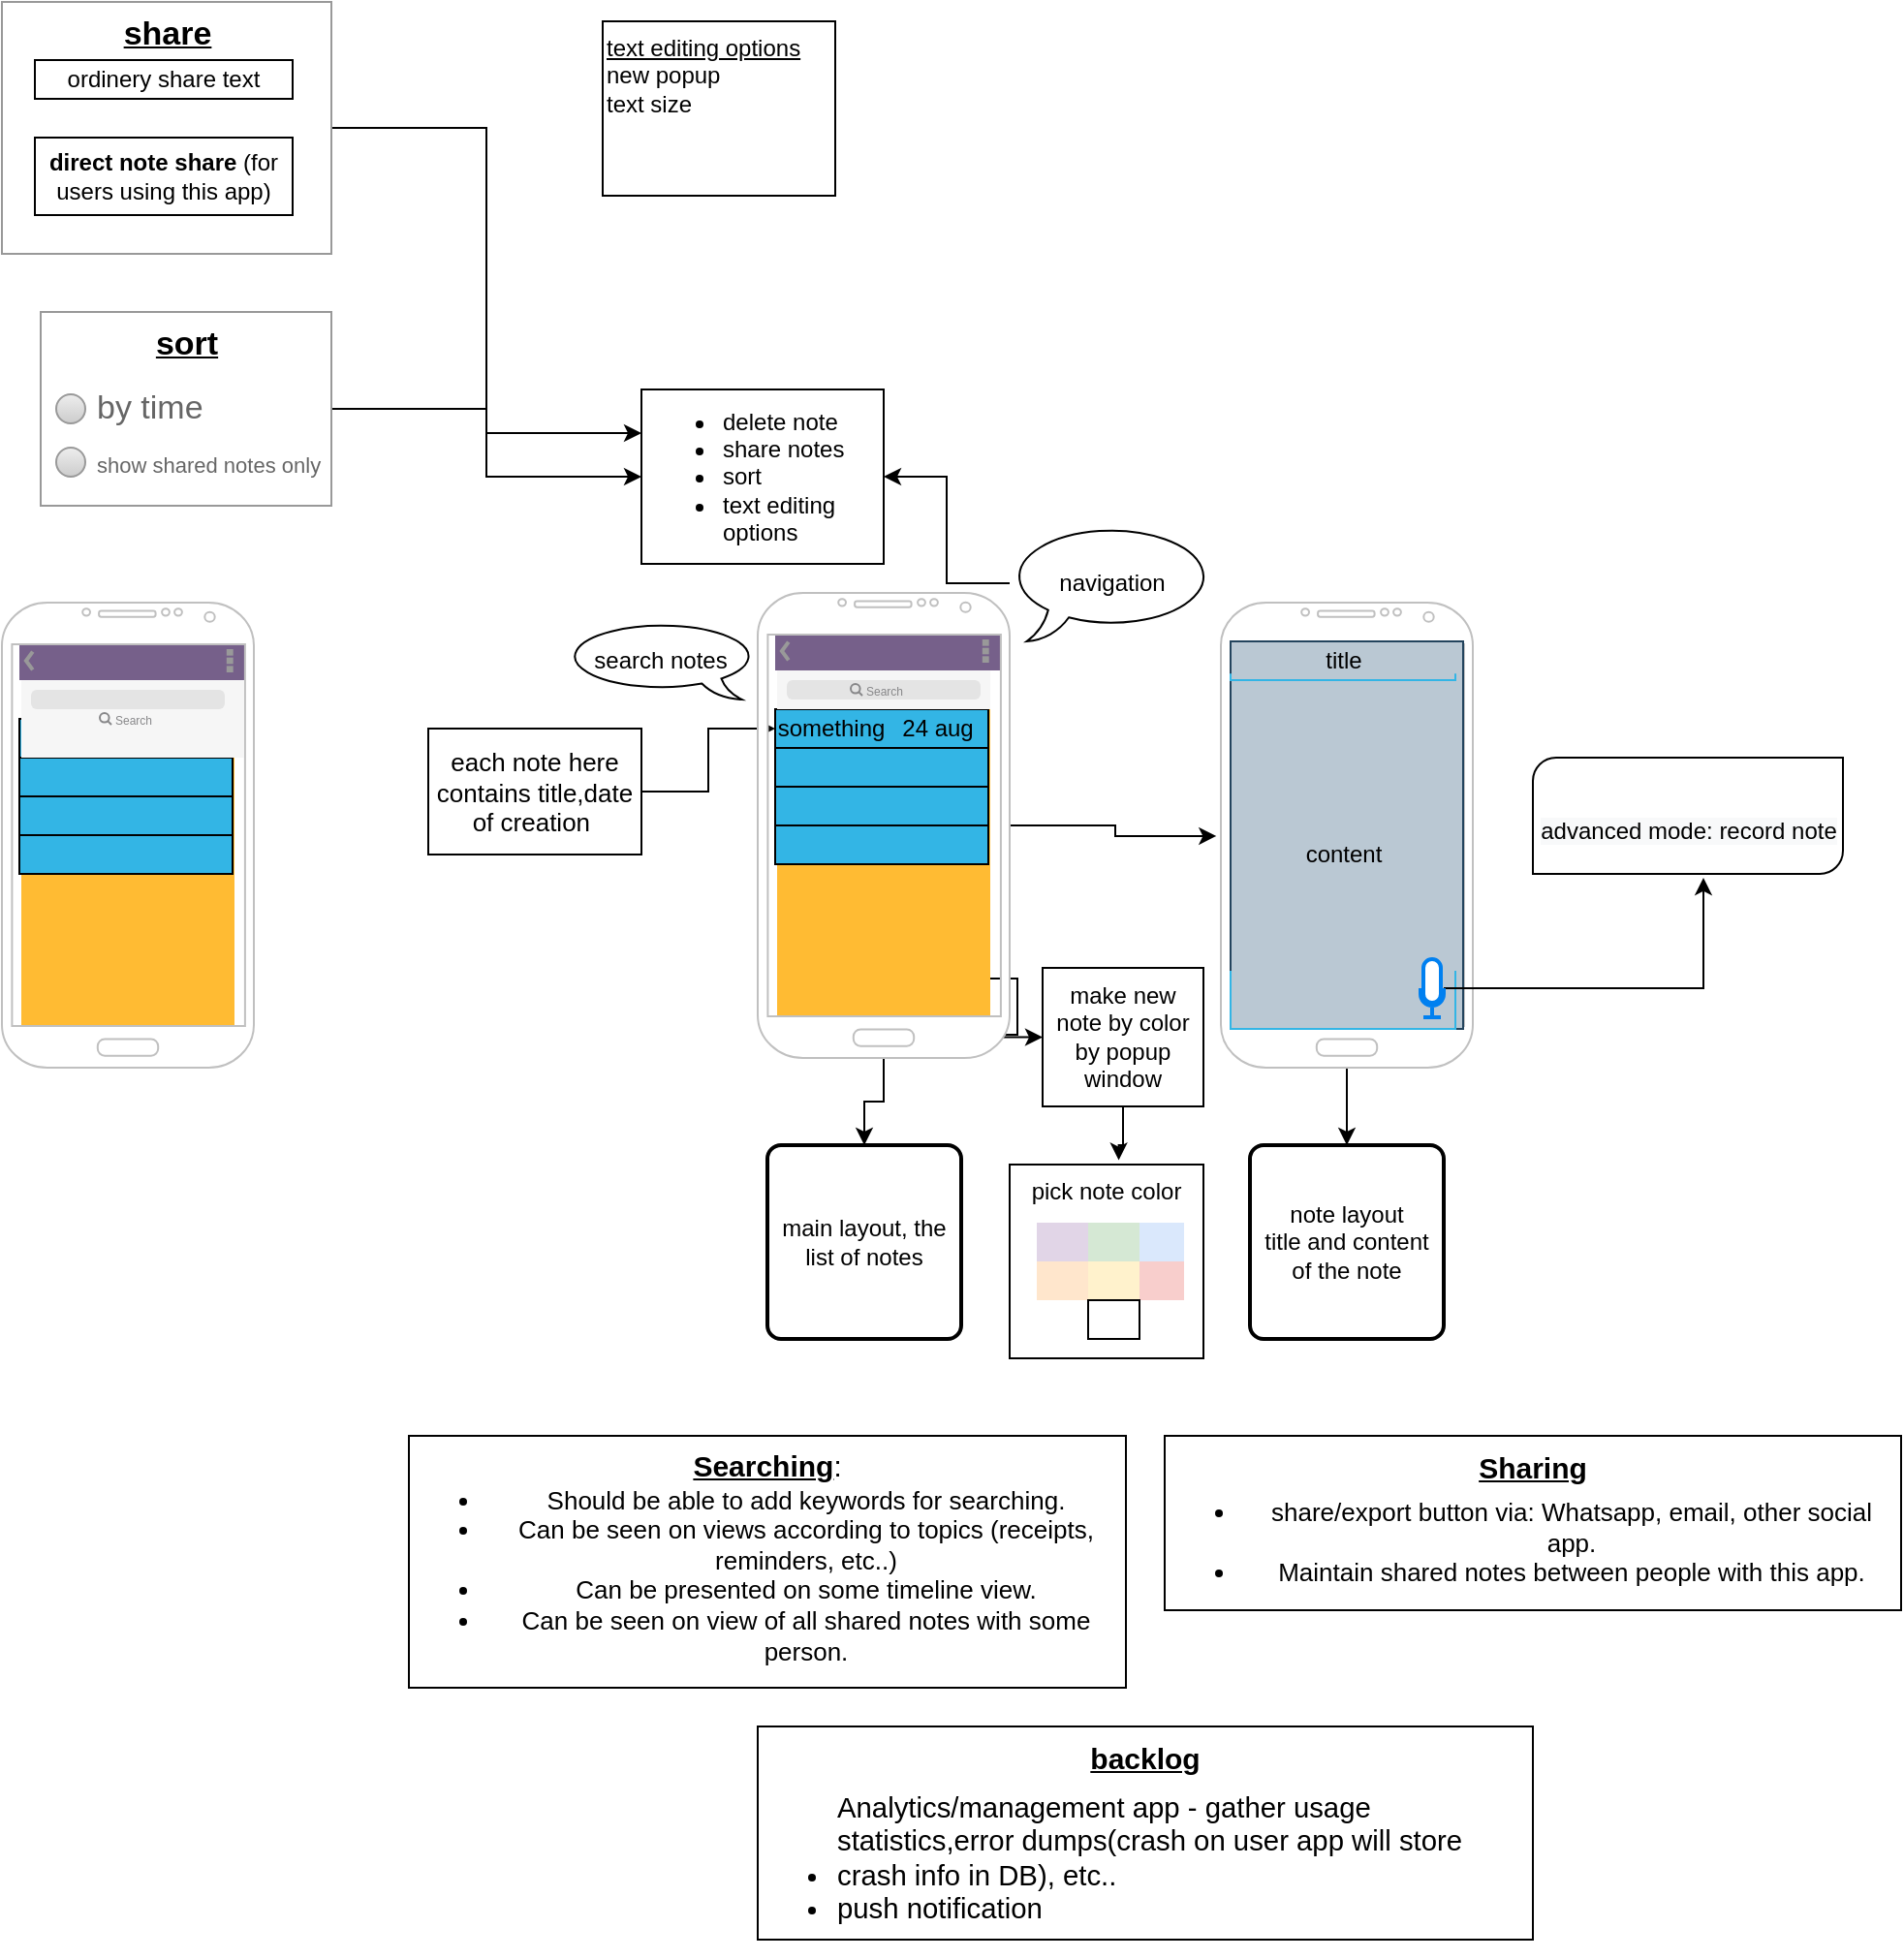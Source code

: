 <mxfile version="13.6.2" type="github">
  <diagram id="NjkErYbUsRQ1AUJ4HnzR" name="Page-1">
    <mxGraphModel dx="1716" dy="1685" grid="1" gridSize="10" guides="1" tooltips="1" connect="1" arrows="1" fold="1" page="1" pageScale="1" pageWidth="827" pageHeight="1169" background="#ffffff" math="0" shadow="0">
      <root>
        <mxCell id="0" />
        <mxCell id="1" parent="0" />
        <mxCell id="agwDChlDLnxI1bS5gnW9-53" style="edgeStyle=orthogonalEdgeStyle;rounded=0;orthogonalLoop=1;jettySize=auto;html=1;entryX=-0.018;entryY=0.502;entryDx=0;entryDy=0;entryPerimeter=0;" parent="1" source="agwDChlDLnxI1bS5gnW9-20" target="agwDChlDLnxI1bS5gnW9-22" edge="1">
          <mxGeometry relative="1" as="geometry" />
        </mxCell>
        <mxCell id="agwDChlDLnxI1bS5gnW9-54" style="edgeStyle=orthogonalEdgeStyle;rounded=0;orthogonalLoop=1;jettySize=auto;html=1;" parent="1" source="agwDChlDLnxI1bS5gnW9-20" target="agwDChlDLnxI1bS5gnW9-55" edge="1">
          <mxGeometry relative="1" as="geometry">
            <mxPoint x="255" y="440" as="targetPoint" />
          </mxGeometry>
        </mxCell>
        <mxCell id="agwDChlDLnxI1bS5gnW9-57" style="edgeStyle=orthogonalEdgeStyle;rounded=0;orthogonalLoop=1;jettySize=auto;html=1;" parent="1" source="agwDChlDLnxI1bS5gnW9-22" target="agwDChlDLnxI1bS5gnW9-56" edge="1">
          <mxGeometry relative="1" as="geometry" />
        </mxCell>
        <mxCell id="agwDChlDLnxI1bS5gnW9-22" value="" style="verticalLabelPosition=bottom;verticalAlign=top;html=1;shadow=0;dashed=0;strokeWidth=1;shape=mxgraph.android.phone2;strokeColor=#c0c0c0;" parent="1" vertex="1">
          <mxGeometry x="439" y="140" width="130" height="240" as="geometry" />
        </mxCell>
        <mxCell id="r0jqw6cAFXToY9zP-WhT-2" style="edgeStyle=orthogonalEdgeStyle;rounded=0;orthogonalLoop=1;jettySize=auto;html=1;entryX=1;entryY=0.5;entryDx=0;entryDy=0;" parent="1" source="agwDChlDLnxI1bS5gnW9-32" target="r0jqw6cAFXToY9zP-WhT-1" edge="1">
          <mxGeometry relative="1" as="geometry">
            <mxPoint x="140" y="60" as="targetPoint" />
          </mxGeometry>
        </mxCell>
        <mxCell id="agwDChlDLnxI1bS5gnW9-32" value="navigation" style="whiteSpace=wrap;html=1;shape=mxgraph.basic.oval_callout;direction=east;flipV=0;flipH=0;" parent="1" vertex="1">
          <mxGeometry x="330" y="100" width="106" height="60" as="geometry" />
        </mxCell>
        <mxCell id="agwDChlDLnxI1bS5gnW9-49" value="" style="verticalLabelPosition=bottom;verticalAlign=top;html=1;shadow=0;dashed=0;strokeWidth=1;strokeColor=#23445d;shape=rect;fillColor=#bac8d3;" parent="1" vertex="1">
          <mxGeometry x="444" y="160" width="120" height="200" as="geometry" />
        </mxCell>
        <mxCell id="agwDChlDLnxI1bS5gnW9-51" value="title" style="strokeWidth=1;html=1;shadow=0;dashed=0;shape=mxgraph.android.textfield;align=center;strokeColor=#33b5e5;pointerEvents=1" parent="1" vertex="1">
          <mxGeometry x="444" y="160" width="116" height="20" as="geometry" />
        </mxCell>
        <mxCell id="agwDChlDLnxI1bS5gnW9-52" value="content" style="strokeWidth=1;html=1;shadow=0;dashed=0;shape=mxgraph.android.textfield;align=center;strokeColor=#33b5e5;pointerEvents=1" parent="1" vertex="1">
          <mxGeometry x="444" y="180" width="116" height="180" as="geometry" />
        </mxCell>
        <mxCell id="agwDChlDLnxI1bS5gnW9-55" value="main layout, the list of notes&lt;span style=&quot;color: rgba(0 , 0 , 0 , 0) ; font-family: monospace ; font-size: 0px&quot;&gt;%3CmxGraphModel%3E%3Croot%3E%3CmxCell%20id%3D%220%22%2F%3E%3CmxCell%20id%3D%221%22%20parent%3D%220%22%2F%3E%3CmxCell%20id%3D%222%22%20value%3D%22title%22%20style%3D%22strokeWidth%3D1%3Bhtml%3D1%3Bshadow%3D0%3Bdashed%3D0%3Bshape%3Dmxgraph.android.textfield%3Balign%3Dcenter%3BstrokeColor%3D%2333b5e5%3BpointerEvents%3D1%22%20vertex%3D%221%22%20parent%3D%221%22%3E%3CmxGeometry%20x%3D%22444%22%20y%3D%22160%22%20width%3D%22116%22%20height%3D%2220%22%20as%3D%22geometry%22%2F%3E%3C%2FmxCell%3E%3C%2Froot%3E%3C%2FmxGraphModel%3E&lt;/span&gt;" style="rounded=1;whiteSpace=wrap;html=1;absoluteArcSize=1;arcSize=14;strokeWidth=2;" parent="1" vertex="1">
          <mxGeometry x="205" y="420" width="100" height="100" as="geometry" />
        </mxCell>
        <mxCell id="agwDChlDLnxI1bS5gnW9-56" value="note layout&lt;br&gt;title and content of the note" style="rounded=1;whiteSpace=wrap;html=1;absoluteArcSize=1;arcSize=14;strokeWidth=2;" parent="1" vertex="1">
          <mxGeometry x="454" y="420" width="100" height="100" as="geometry" />
        </mxCell>
        <mxCell id="r0jqw6cAFXToY9zP-WhT-1" value="&lt;ul&gt;&lt;li&gt;&lt;span&gt;delete note&lt;/span&gt;&lt;/li&gt;&lt;li&gt;&lt;span&gt;share notes&lt;/span&gt;&lt;/li&gt;&lt;li&gt;&lt;span&gt;sort&lt;/span&gt;&lt;/li&gt;&lt;li&gt;text editing options&lt;/li&gt;&lt;/ul&gt;" style="rounded=0;whiteSpace=wrap;html=1;align=left;" parent="1" vertex="1">
          <mxGeometry x="140" y="30" width="125" height="90" as="geometry" />
        </mxCell>
        <mxCell id="r0jqw6cAFXToY9zP-WhT-5" style="edgeStyle=orthogonalEdgeStyle;rounded=0;orthogonalLoop=1;jettySize=auto;html=1;" parent="1" source="r0jqw6cAFXToY9zP-WhT-4" target="r0jqw6cAFXToY9zP-WhT-6" edge="1">
          <mxGeometry relative="1" as="geometry">
            <mxPoint x="350" y="339" as="targetPoint" />
          </mxGeometry>
        </mxCell>
        <mxCell id="69Mb6ibTsj-LuxwnGUqG-17" style="edgeStyle=orthogonalEdgeStyle;rounded=0;orthogonalLoop=1;jettySize=auto;html=1;entryX=0.563;entryY=-0.022;entryDx=0;entryDy=0;entryPerimeter=0;fontColor=#000000;" edge="1" parent="1" source="r0jqw6cAFXToY9zP-WhT-6" target="69Mb6ibTsj-LuxwnGUqG-3">
          <mxGeometry relative="1" as="geometry" />
        </mxCell>
        <mxCell id="r0jqw6cAFXToY9zP-WhT-6" value="make new note by color by popup window" style="rounded=0;whiteSpace=wrap;html=1;" parent="1" vertex="1">
          <mxGeometry x="347" y="328.5" width="83" height="71.5" as="geometry" />
        </mxCell>
        <mxCell id="r0jqw6cAFXToY9zP-WhT-14" value="search notes" style="whiteSpace=wrap;html=1;shape=mxgraph.basic.oval_callout;flipH=1;" parent="1" vertex="1">
          <mxGeometry x="100" y="150" width="100" height="40" as="geometry" />
        </mxCell>
        <mxCell id="SkP61d3j4Szip7MxTRDZ-2" style="edgeStyle=orthogonalEdgeStyle;rounded=0;orthogonalLoop=1;jettySize=auto;html=1;entryX=0;entryY=0.5;entryDx=0;entryDy=0;" parent="1" source="SkP61d3j4Szip7MxTRDZ-1" target="r0jqw6cAFXToY9zP-WhT-9" edge="1">
          <mxGeometry relative="1" as="geometry" />
        </mxCell>
        <mxCell id="SkP61d3j4Szip7MxTRDZ-1" value="&lt;font style=&quot;font-size: 13px;&quot;&gt;each note here contains title,date of creation&amp;nbsp;&lt;/font&gt;" style="whiteSpace=wrap;html=1;fontSize=13;" parent="1" vertex="1">
          <mxGeometry x="30" y="205" width="110" height="65" as="geometry" />
        </mxCell>
        <mxCell id="SkP61d3j4Szip7MxTRDZ-3" value="&lt;p style=&quot;line-height: 0%&quot;&gt;&lt;font&gt;&lt;b&gt;&lt;span id=&quot;docs-internal-guid-186fe6b0-7fff-39bf-70c1-9775244f2e05&quot;&gt;&lt;span style=&quot;font-family: &amp;quot;arial&amp;quot; ; background-color: transparent ; vertical-align: baseline&quot;&gt;&lt;font size=&quot;1&quot;&gt;&lt;u style=&quot;font-size: 15px&quot;&gt;Sharing&lt;/u&gt;&lt;/font&gt;&lt;/span&gt;&lt;/span&gt;&lt;br&gt;&lt;/b&gt;&lt;br&gt;&lt;/font&gt;&lt;/p&gt;&lt;ul style=&quot;font-size: 13px&quot;&gt;&lt;li&gt;&lt;b style=&quot;font-weight: normal&quot; id=&quot;docs-internal-guid-8dd31e9a-7fff-d90e-800a-9b9dc38ee57b&quot;&gt;&lt;span style=&quot;font-family: &amp;quot;arial&amp;quot; ; color: rgb(0 , 0 , 0) ; background-color: transparent ; font-weight: 400 ; font-style: normal ; font-variant: normal ; text-decoration: none ; vertical-align: baseline ; line-height: 110%&quot;&gt;&lt;font style=&quot;font-size: 13px&quot;&gt;share/export button via: Whatsapp, email, other social app.&lt;/font&gt;&lt;/span&gt;&lt;/b&gt;&lt;/li&gt;&lt;li&gt;&lt;b style=&quot;font-weight: normal&quot; id=&quot;docs-internal-guid-8dd31e9a-7fff-d90e-800a-9b9dc38ee57b&quot;&gt;&lt;span id=&quot;docs-internal-guid-8dd31e9a-7fff-d90e-800a-9b9dc38ee57b&quot; style=&quot;background-color: transparent ; font-family: &amp;quot;arial&amp;quot;&quot;&gt;&lt;span style=&quot;background-color: transparent ; vertical-align: baseline&quot;&gt;&lt;span id=&quot;docs-internal-guid-60f9970b-7fff-8285-9fbf-e5e140962f88&quot;&gt;&lt;span style=&quot;background-color: transparent ; vertical-align: baseline&quot;&gt;&lt;font style=&quot;font-size: 13px&quot;&gt;Maintain shared notes between people with this app.&lt;/font&gt;&lt;/span&gt;&lt;/span&gt;&lt;/span&gt;&lt;/span&gt;&lt;/b&gt;&lt;/li&gt;&lt;/ul&gt;&lt;b style=&quot;font-weight: normal ; font-size: 13px&quot; id=&quot;docs-internal-guid-8dd31e9a-7fff-d90e-800a-9b9dc38ee57b&quot;&gt;&lt;span style=&quot;font-family: &amp;quot;arial&amp;quot; ; color: rgb(0 , 0 , 0) ; background-color: transparent ; font-weight: 400 ; font-style: normal ; font-variant: normal ; text-decoration: none ; vertical-align: baseline ; line-height: 0%&quot;&gt;&lt;br&gt;&lt;/span&gt;&lt;/b&gt;&lt;p&gt;&lt;/p&gt;" style="rounded=0;whiteSpace=wrap;html=1;fontSize=10;verticalAlign=top;align=center;" parent="1" vertex="1">
          <mxGeometry x="410" y="570" width="380" height="90" as="geometry" />
        </mxCell>
        <mxCell id="SkP61d3j4Szip7MxTRDZ-4" value="&lt;span id=&quot;docs-internal-guid-595ca776-7fff-b3e1-3534-a1a21ad9c739&quot; style=&quot;font-size: 13px&quot;&gt;&lt;span style=&quot;background-color: transparent ; font-family: &amp;#34;arial&amp;#34; ; vertical-align: baseline&quot;&gt;&lt;u&gt;&lt;b&gt;&lt;font style=&quot;font-size: 15px&quot;&gt;Searching&lt;/font&gt;&lt;/b&gt;&lt;/u&gt;&lt;/span&gt;&lt;span style=&quot;background-color: transparent ; font-family: &amp;#34;arial&amp;#34; ; font-size: 11pt ; vertical-align: baseline&quot;&gt;:&lt;/span&gt;&lt;br&gt;&lt;ul style=&quot;margin-top: 0 ; margin-bottom: 0&quot;&gt;&lt;li&gt;&lt;span id=&quot;docs-internal-guid-595ca776-7fff-b3e1-3534-a1a21ad9c739&quot;&gt;&lt;span style=&quot;background-color: transparent ; font-family: &amp;#34;arial&amp;#34;&quot;&gt;Should be able to add keywords for searching.&lt;/span&gt;&lt;/span&gt;&lt;/li&gt;&lt;li&gt;&lt;span id=&quot;docs-internal-guid-595ca776-7fff-b3e1-3534-a1a21ad9c739&quot;&gt;&lt;span style=&quot;background-color: transparent ; font-family: &amp;#34;arial&amp;#34;&quot;&gt;Can be seen on views according to topics (receipts, reminders, etc..)&lt;/span&gt;&lt;/span&gt;&lt;/li&gt;&lt;li&gt;&lt;span style=&quot;background-color: transparent ; font-family: &amp;#34;arial&amp;#34;&quot;&gt;Can be presented on some timeline view.&lt;/span&gt;&lt;br&gt;&lt;/li&gt;&lt;li&gt;&lt;span style=&quot;background-color: transparent ; font-family: &amp;#34;arial&amp;#34;&quot;&gt;Can be seen on view of all shared notes with some person.&lt;/span&gt;&lt;br&gt;&lt;/li&gt;&lt;/ul&gt;&lt;/span&gt;" style="rounded=0;whiteSpace=wrap;html=1;fontSize=10;horizontal=1;verticalAlign=top;" parent="1" vertex="1">
          <mxGeometry x="20" y="570" width="370" height="130" as="geometry" />
        </mxCell>
        <mxCell id="SkP61d3j4Szip7MxTRDZ-6" style="edgeStyle=orthogonalEdgeStyle;rounded=0;orthogonalLoop=1;jettySize=auto;html=1;fontSize=10;entryX=0.55;entryY=1.033;entryDx=0;entryDy=0;entryPerimeter=0;" parent="1" source="SkP61d3j4Szip7MxTRDZ-5" target="SkP61d3j4Szip7MxTRDZ-8" edge="1">
          <mxGeometry relative="1" as="geometry">
            <mxPoint x="665" y="290" as="targetPoint" />
          </mxGeometry>
        </mxCell>
        <mxCell id="SkP61d3j4Szip7MxTRDZ-5" value="" style="html=1;verticalLabelPosition=bottom;align=center;labelBackgroundColor=#ffffff;verticalAlign=top;strokeWidth=2;strokeColor=#0080F0;shadow=0;dashed=0;shape=mxgraph.ios7.icons.microphone;fontSize=10;" parent="1" vertex="1">
          <mxGeometry x="542" y="324" width="12" height="30" as="geometry" />
        </mxCell>
        <mxCell id="SkP61d3j4Szip7MxTRDZ-8" value="&#xa;&#xa;&lt;span style=&quot;color: rgb(0, 0, 0); font-family: helvetica; font-size: 12px; font-style: normal; font-weight: 400; letter-spacing: normal; text-align: center; text-indent: 0px; text-transform: none; word-spacing: 0px; background-color: rgb(248, 249, 250); display: inline; float: none;&quot;&gt;advanced mode: record note&lt;/span&gt;&#xa;&#xa;" style="verticalLabelPosition=middle;verticalAlign=top;html=1;shape=mxgraph.basic.diag_round_rect;dx=6;fontSize=10;align=center;labelPosition=center;" parent="1" vertex="1">
          <mxGeometry x="600" y="220" width="160" height="60" as="geometry" />
        </mxCell>
        <mxCell id="SkP61d3j4Szip7MxTRDZ-15" value="&lt;p style=&quot;line-height: 0%&quot;&gt;&lt;font&gt;&lt;b&gt;&lt;span id=&quot;docs-internal-guid-186fe6b0-7fff-39bf-70c1-9775244f2e05&quot;&gt;&lt;span style=&quot;font-family: &amp;#34;arial&amp;#34; ; background-color: transparent ; vertical-align: baseline&quot;&gt;&lt;font size=&quot;1&quot;&gt;&lt;u style=&quot;font-size: 15px&quot;&gt;backlog&lt;/u&gt;&lt;/font&gt;&lt;/span&gt;&lt;/span&gt;&lt;br&gt;&lt;/b&gt;&lt;br&gt;&lt;/font&gt;&lt;/p&gt;&lt;span style=&quot;background-color: transparent ; font-family: &amp;#34;arial&amp;#34; ; font-size: 11pt&quot;&gt;&lt;div style=&quot;text-align: left&quot;&gt;&lt;ul&gt;&lt;li&gt;&lt;span style=&quot;background-color: transparent ; font-family: &amp;#34;arial&amp;#34; ; font-size: 11pt&quot;&gt;&lt;div style=&quot;text-align: left&quot;&gt;&lt;span style=&quot;background-color: transparent ; font-size: 11pt&quot;&gt;Analytics/management app - gather usage statistics,error dumps(crash on user app will store crash info in DB), etc..&lt;/span&gt;&lt;/div&gt;&lt;/span&gt;&lt;/li&gt;&lt;li&gt;&lt;div style=&quot;text-align: left&quot;&gt;push notification&lt;/div&gt;&lt;/li&gt;&lt;/ul&gt;&lt;/div&gt;&lt;/span&gt;&lt;p&gt;&lt;/p&gt;" style="rounded=0;whiteSpace=wrap;html=1;fontSize=10;verticalAlign=top;" parent="1" vertex="1">
          <mxGeometry x="200" y="720" width="400" height="110" as="geometry" />
        </mxCell>
        <mxCell id="69Mb6ibTsj-LuxwnGUqG-18" value="&lt;u&gt;text editing options&lt;/u&gt;&lt;br&gt;new popup&lt;br&gt;text size" style="rounded=0;whiteSpace=wrap;html=1;align=left;horizontal=1;labelPosition=center;verticalLabelPosition=middle;verticalAlign=top;" vertex="1" parent="1">
          <mxGeometry x="120" y="-160" width="120" height="90" as="geometry" />
        </mxCell>
        <mxCell id="69Mb6ibTsj-LuxwnGUqG-23" value="" style="group" vertex="1" connectable="0" parent="1">
          <mxGeometry x="330" y="430" width="100" height="100" as="geometry" />
        </mxCell>
        <mxCell id="69Mb6ibTsj-LuxwnGUqG-3" value="pick note color&lt;br&gt;" style="rounded=0;whiteSpace=wrap;html=1;align=center;verticalAlign=top;" vertex="1" parent="69Mb6ibTsj-LuxwnGUqG-23">
          <mxGeometry width="100" height="100" as="geometry" />
        </mxCell>
        <mxCell id="69Mb6ibTsj-LuxwnGUqG-4" value="" style="rounded=0;align=center;whiteSpace=wrap;html=1;fillColor=#dae8fc;strokeColor=none;" vertex="1" parent="69Mb6ibTsj-LuxwnGUqG-23">
          <mxGeometry x="63.5" y="30" width="26.5" height="20" as="geometry" />
        </mxCell>
        <mxCell id="69Mb6ibTsj-LuxwnGUqG-5" value="" style="rounded=0;whiteSpace=wrap;html=1;align=center;fillColor=#d5e8d4;strokeColor=none;" vertex="1" parent="69Mb6ibTsj-LuxwnGUqG-23">
          <mxGeometry x="40.5" y="30" width="26.5" height="20" as="geometry" />
        </mxCell>
        <mxCell id="69Mb6ibTsj-LuxwnGUqG-6" value="" style="rounded=0;whiteSpace=wrap;html=1;align=center;fillColor=#e1d5e7;strokeColor=none;" vertex="1" parent="69Mb6ibTsj-LuxwnGUqG-23">
          <mxGeometry x="14" y="30" width="26.5" height="20" as="geometry" />
        </mxCell>
        <mxCell id="69Mb6ibTsj-LuxwnGUqG-7" value="" style="rounded=0;whiteSpace=wrap;html=1;align=center;fillColor=#f8cecc;strokeColor=none;" vertex="1" parent="69Mb6ibTsj-LuxwnGUqG-23">
          <mxGeometry x="67" y="50" width="23" height="20" as="geometry" />
        </mxCell>
        <mxCell id="69Mb6ibTsj-LuxwnGUqG-8" value="" style="rounded=0;whiteSpace=wrap;html=1;align=center;fillColor=#fff2cc;strokeColor=none;" vertex="1" parent="69Mb6ibTsj-LuxwnGUqG-23">
          <mxGeometry x="40.5" y="50" width="26.5" height="20" as="geometry" />
        </mxCell>
        <mxCell id="69Mb6ibTsj-LuxwnGUqG-9" value="" style="rounded=0;whiteSpace=wrap;html=1;align=center;fillColor=#ffe6cc;strokeColor=none;" vertex="1" parent="69Mb6ibTsj-LuxwnGUqG-23">
          <mxGeometry x="14" y="50" width="26.5" height="20" as="geometry" />
        </mxCell>
        <mxCell id="69Mb6ibTsj-LuxwnGUqG-10" value="" style="rounded=0;whiteSpace=wrap;html=1;align=center;" vertex="1" parent="69Mb6ibTsj-LuxwnGUqG-23">
          <mxGeometry x="40.5" y="70" width="26.5" height="20" as="geometry" />
        </mxCell>
        <mxCell id="69Mb6ibTsj-LuxwnGUqG-45" value="" style="group" vertex="1" connectable="0" parent="1">
          <mxGeometry x="200" y="125" width="144" height="250" as="geometry" />
        </mxCell>
        <mxCell id="69Mb6ibTsj-LuxwnGUqG-27" value="" style="group" vertex="1" connectable="0" parent="69Mb6ibTsj-LuxwnGUqG-45">
          <mxGeometry width="144" height="250" as="geometry" />
        </mxCell>
        <mxCell id="69Mb6ibTsj-LuxwnGUqG-47" value="" style="group" vertex="1" connectable="0" parent="69Mb6ibTsj-LuxwnGUqG-27">
          <mxGeometry y="10" width="130" height="240" as="geometry" />
        </mxCell>
        <mxCell id="agwDChlDLnxI1bS5gnW9-35" value="" style="strokeWidth=1;html=1;shadow=0;dashed=0;shape=mxgraph.android.action_bar;fillColor=#76608a;strokeColor=#432D57;strokeWidth=2;fontColor=#ffffff;" parent="69Mb6ibTsj-LuxwnGUqG-47" vertex="1">
          <mxGeometry x="9" y="20" width="120" height="20" as="geometry" />
        </mxCell>
        <mxCell id="agwDChlDLnxI1bS5gnW9-46" value="" style="verticalLabelPosition=bottom;verticalAlign=top;html=1;shadow=0;dashed=0;strokeWidth=1;strokeColor=none;shape=rect;fillColor=#ffbb33;" parent="69Mb6ibTsj-LuxwnGUqG-47" vertex="1">
          <mxGeometry x="10" y="40" width="110" height="180" as="geometry" />
        </mxCell>
        <mxCell id="r0jqw6cAFXToY9zP-WhT-4" value="" style="shape=image;html=1;verticalAlign=top;verticalLabelPosition=bottom;labelBackgroundColor=#ffffff;imageAspect=0;aspect=fixed;image=https://cdn4.iconfinder.com/data/icons/ionicons/512/icon-plus-circled-128.png" parent="69Mb6ibTsj-LuxwnGUqG-47" vertex="1">
          <mxGeometry x="96" y="190" width="18" height="18" as="geometry" />
        </mxCell>
        <mxCell id="r0jqw6cAFXToY9zP-WhT-10" value="" style="verticalLabelPosition=bottom;verticalAlign=top;html=1;shadow=0;dashed=0;strokeWidth=1;shape=rect;fillColor=#33b5e5;" parent="69Mb6ibTsj-LuxwnGUqG-47" vertex="1">
          <mxGeometry x="9" y="80" width="110" height="20" as="geometry" />
        </mxCell>
        <mxCell id="69Mb6ibTsj-LuxwnGUqG-43" value="" style="group" vertex="1" connectable="0" parent="69Mb6ibTsj-LuxwnGUqG-47">
          <mxGeometry x="9" y="60" width="110" height="20" as="geometry" />
        </mxCell>
        <mxCell id="r0jqw6cAFXToY9zP-WhT-9" value="" style="verticalLabelPosition=bottom;verticalAlign=top;html=1;shadow=0;dashed=0;strokeWidth=1;shape=rect;fillColor=#33b5e5;" parent="69Mb6ibTsj-LuxwnGUqG-43" vertex="1">
          <mxGeometry width="110" height="20" as="geometry" />
        </mxCell>
        <mxCell id="69Mb6ibTsj-LuxwnGUqG-42" value="" style="group" vertex="1" connectable="0" parent="69Mb6ibTsj-LuxwnGUqG-43">
          <mxGeometry x="4" width="102" height="20" as="geometry" />
        </mxCell>
        <mxCell id="69Mb6ibTsj-LuxwnGUqG-24" value="24 aug" style="rounded=0;whiteSpace=wrap;html=1;align=center;fillColor=none;strokeColor=none;" vertex="1" parent="69Mb6ibTsj-LuxwnGUqG-42">
          <mxGeometry x="55" width="50" height="20" as="geometry" />
        </mxCell>
        <mxCell id="69Mb6ibTsj-LuxwnGUqG-25" value="something" style="rounded=0;whiteSpace=wrap;html=1;align=center;fillColor=none;strokeColor=none;" vertex="1" parent="69Mb6ibTsj-LuxwnGUqG-42">
          <mxGeometry width="50" height="20" as="geometry" />
        </mxCell>
        <mxCell id="69Mb6ibTsj-LuxwnGUqG-44" value="" style="group" vertex="1" connectable="0" parent="69Mb6ibTsj-LuxwnGUqG-47">
          <mxGeometry x="9" y="100" width="110" height="40" as="geometry" />
        </mxCell>
        <mxCell id="agwDChlDLnxI1bS5gnW9-38" value="" style="verticalLabelPosition=bottom;verticalAlign=top;html=1;shadow=0;dashed=0;strokeWidth=1;shape=rect;fillColor=#33b5e5;" parent="69Mb6ibTsj-LuxwnGUqG-44" vertex="1">
          <mxGeometry width="110" height="20" as="geometry" />
        </mxCell>
        <mxCell id="agwDChlDLnxI1bS5gnW9-39" value="" style="verticalLabelPosition=bottom;verticalAlign=top;html=1;shadow=0;dashed=0;strokeWidth=1;shape=rect;fillColor=#33b5e5;" parent="69Mb6ibTsj-LuxwnGUqG-44" vertex="1">
          <mxGeometry y="20" width="110" height="20" as="geometry" />
        </mxCell>
        <mxCell id="69Mb6ibTsj-LuxwnGUqG-46" value="" style="group" vertex="1" connectable="0" parent="69Mb6ibTsj-LuxwnGUqG-47">
          <mxGeometry width="130" height="240" as="geometry" />
        </mxCell>
        <mxCell id="agwDChlDLnxI1bS5gnW9-20" value="" style="verticalLabelPosition=bottom;verticalAlign=top;html=1;shadow=0;dashed=0;strokeWidth=1;shape=mxgraph.android.phone2;strokeColor=#c0c0c0;" parent="69Mb6ibTsj-LuxwnGUqG-46" vertex="1">
          <mxGeometry width="130" height="240" as="geometry" />
        </mxCell>
        <mxCell id="r0jqw6cAFXToY9zP-WhT-11" value="" style="shape=rect;fillColor=#F6F6F6;strokeColor=none;" parent="69Mb6ibTsj-LuxwnGUqG-47" vertex="1">
          <mxGeometry x="10" y="40" width="110" height="20" as="geometry" />
        </mxCell>
        <mxCell id="r0jqw6cAFXToY9zP-WhT-12" value="" style="html=1;strokeWidth=1;shadow=0;dashed=0;shape=mxgraph.ios7ui.marginRect;rx=3;ry=3;rectMargin=5;fillColor=#E4E4E4;strokeColor=none;" parent="r0jqw6cAFXToY9zP-WhT-11" vertex="1">
          <mxGeometry width="110.0" height="20" as="geometry" />
        </mxCell>
        <mxCell id="r0jqw6cAFXToY9zP-WhT-13" value="Search" style="shape=mxgraph.ios7.icons.looking_glass;strokeColor=#878789;fillColor=none;fontColor=#878789;labelPosition=right;verticalLabelPosition=middle;align=left;verticalAlign=middle;fontSize=6;fontStyle=0;spacingTop=2;" parent="r0jqw6cAFXToY9zP-WhT-11" vertex="1">
          <mxGeometry x="0.5" y="0.5" width="6" height="6" relative="1" as="geometry">
            <mxPoint x="-17" y="-3" as="offset" />
          </mxGeometry>
        </mxCell>
        <mxCell id="69Mb6ibTsj-LuxwnGUqG-51" value="" style="group" vertex="1" connectable="0" parent="1">
          <mxGeometry x="-190" y="130" width="144" height="250" as="geometry" />
        </mxCell>
        <mxCell id="69Mb6ibTsj-LuxwnGUqG-52" value="" style="group" vertex="1" connectable="0" parent="69Mb6ibTsj-LuxwnGUqG-51">
          <mxGeometry width="144" height="250" as="geometry" />
        </mxCell>
        <mxCell id="69Mb6ibTsj-LuxwnGUqG-53" value="" style="group" vertex="1" connectable="0" parent="69Mb6ibTsj-LuxwnGUqG-52">
          <mxGeometry y="10" width="130" height="240" as="geometry" />
        </mxCell>
        <mxCell id="69Mb6ibTsj-LuxwnGUqG-54" value="" style="strokeWidth=1;html=1;shadow=0;dashed=0;shape=mxgraph.android.action_bar;fillColor=#76608a;strokeColor=#432D57;strokeWidth=2;fontColor=#ffffff;" vertex="1" parent="69Mb6ibTsj-LuxwnGUqG-53">
          <mxGeometry x="9" y="20" width="120" height="20" as="geometry" />
        </mxCell>
        <mxCell id="69Mb6ibTsj-LuxwnGUqG-55" value="" style="verticalLabelPosition=bottom;verticalAlign=top;html=1;shadow=0;dashed=0;strokeWidth=1;strokeColor=none;shape=rect;fillColor=#ffbb33;" vertex="1" parent="69Mb6ibTsj-LuxwnGUqG-53">
          <mxGeometry x="10" y="40" width="110" height="180" as="geometry" />
        </mxCell>
        <mxCell id="69Mb6ibTsj-LuxwnGUqG-56" value="" style="shape=image;html=1;verticalAlign=top;verticalLabelPosition=bottom;labelBackgroundColor=#ffffff;imageAspect=0;aspect=fixed;image=https://cdn4.iconfinder.com/data/icons/ionicons/512/icon-plus-circled-128.png" vertex="1" parent="69Mb6ibTsj-LuxwnGUqG-53">
          <mxGeometry x="96" y="190" width="18" height="18" as="geometry" />
        </mxCell>
        <mxCell id="69Mb6ibTsj-LuxwnGUqG-57" value="" style="verticalLabelPosition=bottom;verticalAlign=top;html=1;shadow=0;dashed=0;strokeWidth=1;shape=rect;fillColor=#33b5e5;" vertex="1" parent="69Mb6ibTsj-LuxwnGUqG-53">
          <mxGeometry x="9" y="80" width="110" height="20" as="geometry" />
        </mxCell>
        <mxCell id="69Mb6ibTsj-LuxwnGUqG-58" value="" style="group" vertex="1" connectable="0" parent="69Mb6ibTsj-LuxwnGUqG-53">
          <mxGeometry x="9" y="60" width="110" height="20" as="geometry" />
        </mxCell>
        <mxCell id="69Mb6ibTsj-LuxwnGUqG-59" value="" style="verticalLabelPosition=bottom;verticalAlign=top;html=1;shadow=0;dashed=0;strokeWidth=1;shape=rect;fillColor=#33b5e5;" vertex="1" parent="69Mb6ibTsj-LuxwnGUqG-58">
          <mxGeometry width="110" height="20" as="geometry" />
        </mxCell>
        <mxCell id="69Mb6ibTsj-LuxwnGUqG-60" value="" style="group" vertex="1" connectable="0" parent="69Mb6ibTsj-LuxwnGUqG-58">
          <mxGeometry x="4" width="102" height="20" as="geometry" />
        </mxCell>
        <mxCell id="69Mb6ibTsj-LuxwnGUqG-61" value="24 aug" style="rounded=0;whiteSpace=wrap;html=1;align=center;fillColor=none;strokeColor=none;" vertex="1" parent="69Mb6ibTsj-LuxwnGUqG-60">
          <mxGeometry x="52" width="50" height="20" as="geometry" />
        </mxCell>
        <mxCell id="69Mb6ibTsj-LuxwnGUqG-62" value="something" style="rounded=0;whiteSpace=wrap;html=1;align=center;fillColor=none;strokeColor=none;" vertex="1" parent="69Mb6ibTsj-LuxwnGUqG-60">
          <mxGeometry width="50" height="20" as="geometry" />
        </mxCell>
        <mxCell id="69Mb6ibTsj-LuxwnGUqG-63" value="" style="group" vertex="1" connectable="0" parent="69Mb6ibTsj-LuxwnGUqG-53">
          <mxGeometry x="9" y="100" width="110" height="40" as="geometry" />
        </mxCell>
        <mxCell id="69Mb6ibTsj-LuxwnGUqG-64" value="" style="verticalLabelPosition=bottom;verticalAlign=top;html=1;shadow=0;dashed=0;strokeWidth=1;shape=rect;fillColor=#33b5e5;" vertex="1" parent="69Mb6ibTsj-LuxwnGUqG-63">
          <mxGeometry width="110" height="20" as="geometry" />
        </mxCell>
        <mxCell id="69Mb6ibTsj-LuxwnGUqG-65" value="" style="verticalLabelPosition=bottom;verticalAlign=top;html=1;shadow=0;dashed=0;strokeWidth=1;shape=rect;fillColor=#33b5e5;" vertex="1" parent="69Mb6ibTsj-LuxwnGUqG-63">
          <mxGeometry y="20" width="110" height="20" as="geometry" />
        </mxCell>
        <mxCell id="69Mb6ibTsj-LuxwnGUqG-66" value="" style="group" vertex="1" connectable="0" parent="69Mb6ibTsj-LuxwnGUqG-53">
          <mxGeometry width="130" height="240" as="geometry" />
        </mxCell>
        <mxCell id="69Mb6ibTsj-LuxwnGUqG-67" value="" style="verticalLabelPosition=bottom;verticalAlign=top;html=1;shadow=0;dashed=0;strokeWidth=1;shape=mxgraph.android.phone2;strokeColor=#c0c0c0;" vertex="1" parent="69Mb6ibTsj-LuxwnGUqG-66">
          <mxGeometry width="130" height="240" as="geometry" />
        </mxCell>
        <mxCell id="69Mb6ibTsj-LuxwnGUqG-68" value="" style="shape=rect;fillColor=#F6F6F6;strokeColor=none;" vertex="1" parent="69Mb6ibTsj-LuxwnGUqG-53">
          <mxGeometry x="10" y="40" width="115" height="40" as="geometry" />
        </mxCell>
        <mxCell id="69Mb6ibTsj-LuxwnGUqG-69" value="" style="html=1;strokeWidth=1;shadow=0;dashed=0;shape=mxgraph.ios7ui.marginRect;rx=3;ry=3;rectMargin=5;fillColor=#E4E4E4;strokeColor=none;" vertex="1" parent="69Mb6ibTsj-LuxwnGUqG-68">
          <mxGeometry width="110.0" height="20" as="geometry" />
        </mxCell>
        <mxCell id="69Mb6ibTsj-LuxwnGUqG-70" value="Search" style="shape=mxgraph.ios7.icons.looking_glass;strokeColor=#878789;fillColor=none;fontColor=#878789;labelPosition=right;verticalLabelPosition=middle;align=left;verticalAlign=middle;fontSize=6;fontStyle=0;spacingTop=2;" vertex="1" parent="69Mb6ibTsj-LuxwnGUqG-68">
          <mxGeometry x="0.5" y="0.5" width="6" height="6" relative="1" as="geometry">
            <mxPoint x="-17" y="-3" as="offset" />
          </mxGeometry>
        </mxCell>
        <mxCell id="69Mb6ibTsj-LuxwnGUqG-92" style="edgeStyle=orthogonalEdgeStyle;rounded=0;orthogonalLoop=1;jettySize=auto;html=1;entryX=0;entryY=0.5;entryDx=0;entryDy=0;fontColor=#000000;" edge="1" parent="1" source="69Mb6ibTsj-LuxwnGUqG-82" target="r0jqw6cAFXToY9zP-WhT-1">
          <mxGeometry relative="1" as="geometry" />
        </mxCell>
        <mxCell id="69Mb6ibTsj-LuxwnGUqG-82" value="&lt;font size=&quot;1&quot;&gt;&lt;u&gt;&lt;b style=&quot;font-size: 17px&quot;&gt;sort&lt;/b&gt;&lt;/u&gt;&lt;/font&gt;" style="strokeWidth=1;shadow=0;dashed=0;align=center;html=1;shape=mxgraph.mockup.forms.rrect;rSize=0;strokeColor=#999999;fillColor=#ffffff;recursiveResize=0;fontColor=#000000;verticalAlign=top;" vertex="1" parent="1">
          <mxGeometry x="-170" y="-10" width="150" height="100" as="geometry" />
        </mxCell>
        <mxCell id="69Mb6ibTsj-LuxwnGUqG-83" value="by time" style="shape=ellipse;rSize=0;fillColor=#eeeeee;strokeColor=#999999;gradientColor=#cccccc;html=1;align=left;spacingLeft=4;fontSize=17;fontColor=#666666;labelPosition=right;" vertex="1" parent="69Mb6ibTsj-LuxwnGUqG-82">
          <mxGeometry x="8" y="42.5" width="15" height="15" as="geometry" />
        </mxCell>
        <mxCell id="69Mb6ibTsj-LuxwnGUqG-84" value="&lt;font style=&quot;font-size: 11px&quot;&gt;show shared notes only&lt;/font&gt;" style="shape=ellipse;rSize=0;fillColor=#eeeeee;strokeColor=#999999;gradientColor=#cccccc;html=1;align=left;spacingLeft=4;fontSize=17;fontColor=#666666;labelPosition=right;" vertex="1" parent="69Mb6ibTsj-LuxwnGUqG-82">
          <mxGeometry x="8" y="70" width="15" height="15" as="geometry" />
        </mxCell>
        <mxCell id="69Mb6ibTsj-LuxwnGUqG-99" style="edgeStyle=orthogonalEdgeStyle;rounded=0;orthogonalLoop=1;jettySize=auto;html=1;fontColor=#000000;entryX=0;entryY=0.25;entryDx=0;entryDy=0;" edge="1" parent="1" source="69Mb6ibTsj-LuxwnGUqG-93" target="r0jqw6cAFXToY9zP-WhT-1">
          <mxGeometry relative="1" as="geometry">
            <mxPoint x="10" as="targetPoint" />
          </mxGeometry>
        </mxCell>
        <mxCell id="69Mb6ibTsj-LuxwnGUqG-93" value="&lt;span style=&quot;font-size: 17px&quot;&gt;&lt;b&gt;&lt;u&gt;share&lt;/u&gt;&lt;/b&gt;&lt;/span&gt;" style="strokeWidth=1;shadow=0;dashed=0;align=center;html=1;shape=mxgraph.mockup.forms.rrect;rSize=0;strokeColor=#999999;fillColor=#ffffff;recursiveResize=0;fontColor=#000000;verticalAlign=top;" vertex="1" parent="1">
          <mxGeometry x="-190" y="-170" width="170" height="130" as="geometry" />
        </mxCell>
        <mxCell id="69Mb6ibTsj-LuxwnGUqG-97" value="ordinery share text&lt;br&gt;" style="text;html=1;fillColor=none;align=center;verticalAlign=middle;whiteSpace=wrap;rounded=0;fontColor=#000000;strokeColor=#000000;" vertex="1" parent="69Mb6ibTsj-LuxwnGUqG-93">
          <mxGeometry x="17" y="30" width="133" height="20" as="geometry" />
        </mxCell>
        <mxCell id="69Mb6ibTsj-LuxwnGUqG-98" value="&lt;b&gt;direct note share&lt;/b&gt; (for users using this app)" style="text;html=1;fillColor=none;align=center;verticalAlign=middle;whiteSpace=wrap;rounded=0;fontColor=#000000;strokeColor=#000000;" vertex="1" parent="69Mb6ibTsj-LuxwnGUqG-93">
          <mxGeometry x="17" y="70" width="133" height="40" as="geometry" />
        </mxCell>
      </root>
    </mxGraphModel>
  </diagram>
</mxfile>
